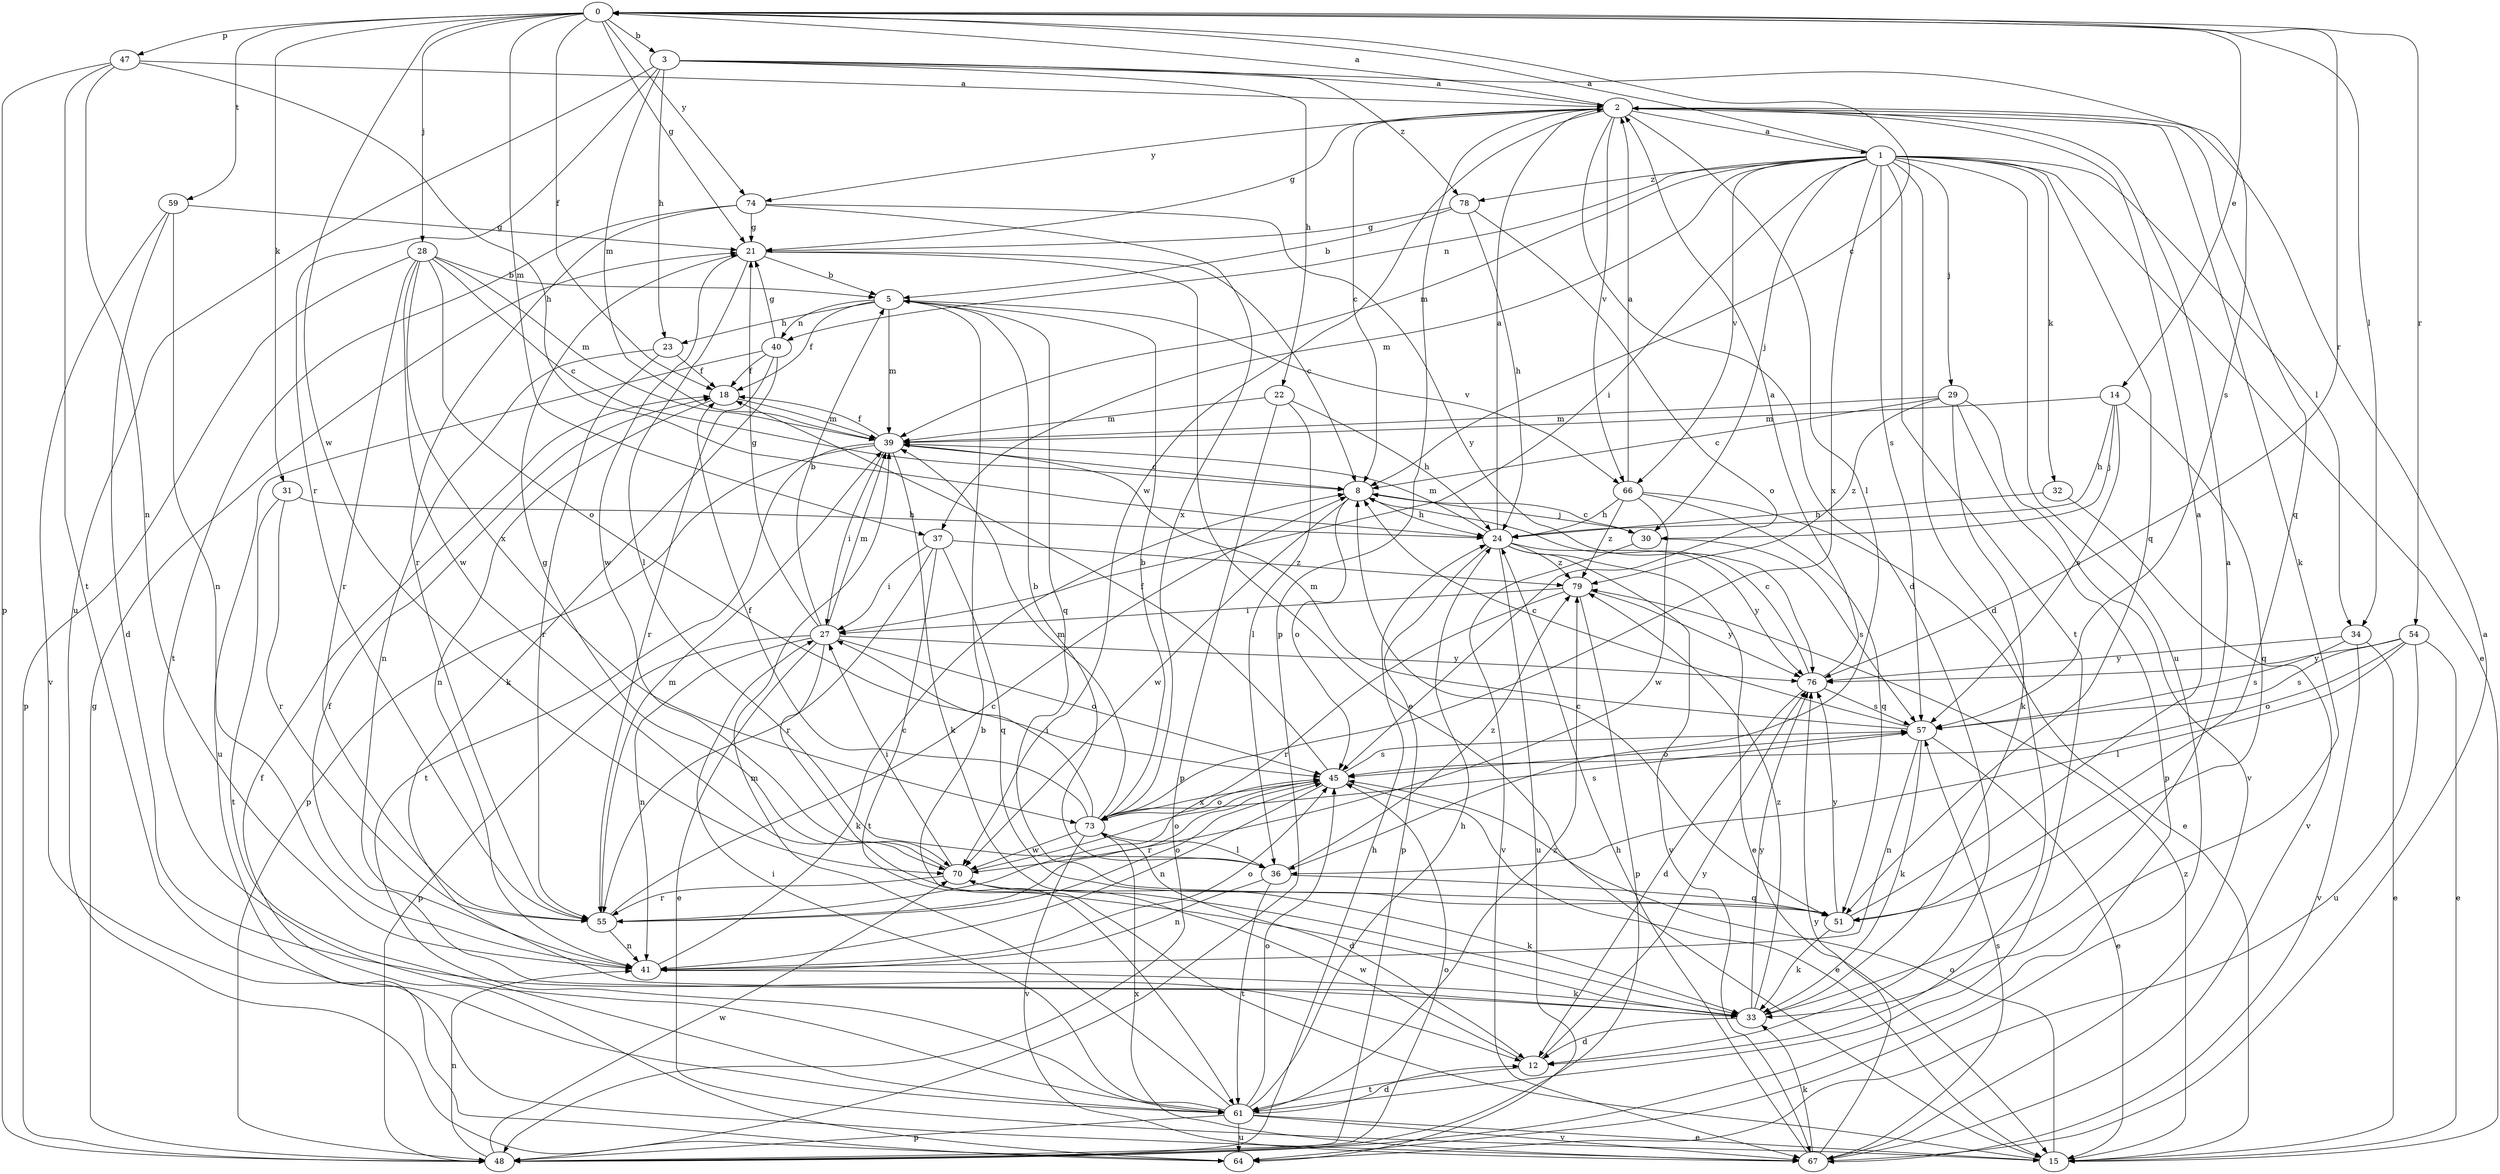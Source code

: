 strict digraph  {
0;
1;
2;
3;
5;
8;
12;
14;
15;
18;
21;
22;
23;
24;
27;
28;
29;
30;
31;
32;
33;
34;
36;
37;
39;
40;
41;
45;
47;
48;
51;
54;
55;
57;
59;
61;
64;
66;
67;
70;
73;
74;
76;
78;
79;
0 -> 3  [label=b];
0 -> 8  [label=c];
0 -> 14  [label=e];
0 -> 18  [label=f];
0 -> 21  [label=g];
0 -> 28  [label=j];
0 -> 31  [label=k];
0 -> 34  [label=l];
0 -> 37  [label=m];
0 -> 47  [label=p];
0 -> 54  [label=r];
0 -> 59  [label=t];
0 -> 70  [label=w];
0 -> 74  [label=y];
0 -> 76  [label=r];
1 -> 0  [label=a];
1 -> 12  [label=d];
1 -> 15  [label=e];
1 -> 27  [label=i];
1 -> 29  [label=j];
1 -> 30  [label=j];
1 -> 32  [label=k];
1 -> 34  [label=l];
1 -> 37  [label=m];
1 -> 39  [label=m];
1 -> 40  [label=n];
1 -> 51  [label=q];
1 -> 57  [label=s];
1 -> 61  [label=t];
1 -> 64  [label=u];
1 -> 66  [label=v];
1 -> 73  [label=x];
1 -> 78  [label=z];
2 -> 0  [label=a];
2 -> 1  [label=a];
2 -> 8  [label=c];
2 -> 12  [label=d];
2 -> 21  [label=g];
2 -> 33  [label=k];
2 -> 36  [label=l];
2 -> 48  [label=p];
2 -> 51  [label=q];
2 -> 66  [label=v];
2 -> 70  [label=w];
2 -> 74  [label=y];
3 -> 2  [label=a];
3 -> 22  [label=h];
3 -> 23  [label=h];
3 -> 39  [label=m];
3 -> 55  [label=r];
3 -> 57  [label=s];
3 -> 64  [label=u];
3 -> 78  [label=z];
5 -> 18  [label=f];
5 -> 23  [label=h];
5 -> 39  [label=m];
5 -> 40  [label=n];
5 -> 51  [label=q];
5 -> 66  [label=v];
8 -> 24  [label=h];
8 -> 30  [label=j];
8 -> 45  [label=o];
8 -> 70  [label=w];
12 -> 61  [label=t];
12 -> 70  [label=w];
12 -> 76  [label=y];
14 -> 24  [label=h];
14 -> 30  [label=j];
14 -> 39  [label=m];
14 -> 51  [label=q];
14 -> 57  [label=s];
15 -> 5  [label=b];
15 -> 45  [label=o];
15 -> 79  [label=z];
18 -> 39  [label=m];
18 -> 41  [label=n];
21 -> 5  [label=b];
21 -> 8  [label=c];
21 -> 15  [label=e];
21 -> 36  [label=l];
21 -> 70  [label=w];
22 -> 24  [label=h];
22 -> 36  [label=l];
22 -> 39  [label=m];
22 -> 48  [label=p];
23 -> 18  [label=f];
23 -> 41  [label=n];
23 -> 55  [label=r];
24 -> 2  [label=a];
24 -> 15  [label=e];
24 -> 39  [label=m];
24 -> 48  [label=p];
24 -> 64  [label=u];
24 -> 67  [label=v];
24 -> 76  [label=y];
24 -> 79  [label=z];
27 -> 5  [label=b];
27 -> 15  [label=e];
27 -> 21  [label=g];
27 -> 33  [label=k];
27 -> 39  [label=m];
27 -> 41  [label=n];
27 -> 45  [label=o];
27 -> 48  [label=p];
27 -> 76  [label=y];
28 -> 5  [label=b];
28 -> 8  [label=c];
28 -> 39  [label=m];
28 -> 45  [label=o];
28 -> 48  [label=p];
28 -> 55  [label=r];
28 -> 70  [label=w];
28 -> 73  [label=x];
29 -> 8  [label=c];
29 -> 33  [label=k];
29 -> 39  [label=m];
29 -> 48  [label=p];
29 -> 67  [label=v];
29 -> 79  [label=z];
30 -> 8  [label=c];
30 -> 57  [label=s];
30 -> 67  [label=v];
31 -> 24  [label=h];
31 -> 55  [label=r];
31 -> 61  [label=t];
32 -> 24  [label=h];
32 -> 67  [label=v];
33 -> 2  [label=a];
33 -> 12  [label=d];
33 -> 18  [label=f];
33 -> 76  [label=y];
33 -> 79  [label=z];
34 -> 15  [label=e];
34 -> 57  [label=s];
34 -> 67  [label=v];
34 -> 76  [label=y];
36 -> 5  [label=b];
36 -> 41  [label=n];
36 -> 51  [label=q];
36 -> 61  [label=t];
36 -> 79  [label=z];
37 -> 27  [label=i];
37 -> 51  [label=q];
37 -> 55  [label=r];
37 -> 61  [label=t];
37 -> 79  [label=z];
39 -> 8  [label=c];
39 -> 18  [label=f];
39 -> 27  [label=i];
39 -> 33  [label=k];
39 -> 48  [label=p];
39 -> 61  [label=t];
40 -> 18  [label=f];
40 -> 21  [label=g];
40 -> 33  [label=k];
40 -> 55  [label=r];
40 -> 64  [label=u];
41 -> 8  [label=c];
41 -> 33  [label=k];
41 -> 45  [label=o];
45 -> 15  [label=e];
45 -> 18  [label=f];
45 -> 41  [label=n];
45 -> 55  [label=r];
45 -> 57  [label=s];
45 -> 73  [label=x];
47 -> 2  [label=a];
47 -> 24  [label=h];
47 -> 41  [label=n];
47 -> 48  [label=p];
47 -> 61  [label=t];
48 -> 21  [label=g];
48 -> 24  [label=h];
48 -> 41  [label=n];
48 -> 45  [label=o];
48 -> 70  [label=w];
51 -> 2  [label=a];
51 -> 8  [label=c];
51 -> 33  [label=k];
51 -> 76  [label=y];
54 -> 15  [label=e];
54 -> 36  [label=l];
54 -> 45  [label=o];
54 -> 57  [label=s];
54 -> 64  [label=u];
54 -> 76  [label=y];
55 -> 8  [label=c];
55 -> 39  [label=m];
55 -> 41  [label=n];
55 -> 45  [label=o];
57 -> 8  [label=c];
57 -> 15  [label=e];
57 -> 33  [label=k];
57 -> 39  [label=m];
57 -> 41  [label=n];
57 -> 45  [label=o];
59 -> 12  [label=d];
59 -> 21  [label=g];
59 -> 41  [label=n];
59 -> 67  [label=v];
61 -> 12  [label=d];
61 -> 15  [label=e];
61 -> 24  [label=h];
61 -> 27  [label=i];
61 -> 39  [label=m];
61 -> 45  [label=o];
61 -> 48  [label=p];
61 -> 64  [label=u];
61 -> 67  [label=v];
61 -> 79  [label=z];
64 -> 18  [label=f];
66 -> 2  [label=a];
66 -> 15  [label=e];
66 -> 24  [label=h];
66 -> 51  [label=q];
66 -> 70  [label=w];
66 -> 79  [label=z];
67 -> 2  [label=a];
67 -> 24  [label=h];
67 -> 33  [label=k];
67 -> 57  [label=s];
67 -> 73  [label=x];
67 -> 76  [label=y];
70 -> 21  [label=g];
70 -> 27  [label=i];
70 -> 33  [label=k];
70 -> 45  [label=o];
70 -> 55  [label=r];
73 -> 5  [label=b];
73 -> 12  [label=d];
73 -> 18  [label=f];
73 -> 27  [label=i];
73 -> 36  [label=l];
73 -> 39  [label=m];
73 -> 45  [label=o];
73 -> 57  [label=s];
73 -> 67  [label=v];
73 -> 70  [label=w];
74 -> 21  [label=g];
74 -> 55  [label=r];
74 -> 61  [label=t];
74 -> 73  [label=x];
74 -> 76  [label=y];
76 -> 2  [label=a];
76 -> 8  [label=c];
76 -> 12  [label=d];
76 -> 57  [label=s];
78 -> 5  [label=b];
78 -> 21  [label=g];
78 -> 24  [label=h];
78 -> 45  [label=o];
79 -> 27  [label=i];
79 -> 48  [label=p];
79 -> 55  [label=r];
79 -> 76  [label=y];
}
